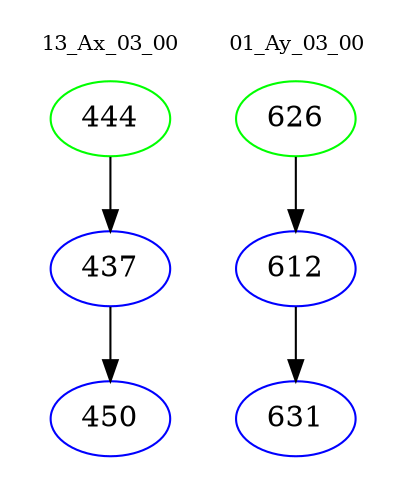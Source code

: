 digraph{
subgraph cluster_0 {
color = white
label = "13_Ax_03_00";
fontsize=10;
T0_444 [label="444", color="green"]
T0_444 -> T0_437 [color="black"]
T0_437 [label="437", color="blue"]
T0_437 -> T0_450 [color="black"]
T0_450 [label="450", color="blue"]
}
subgraph cluster_1 {
color = white
label = "01_Ay_03_00";
fontsize=10;
T1_626 [label="626", color="green"]
T1_626 -> T1_612 [color="black"]
T1_612 [label="612", color="blue"]
T1_612 -> T1_631 [color="black"]
T1_631 [label="631", color="blue"]
}
}
